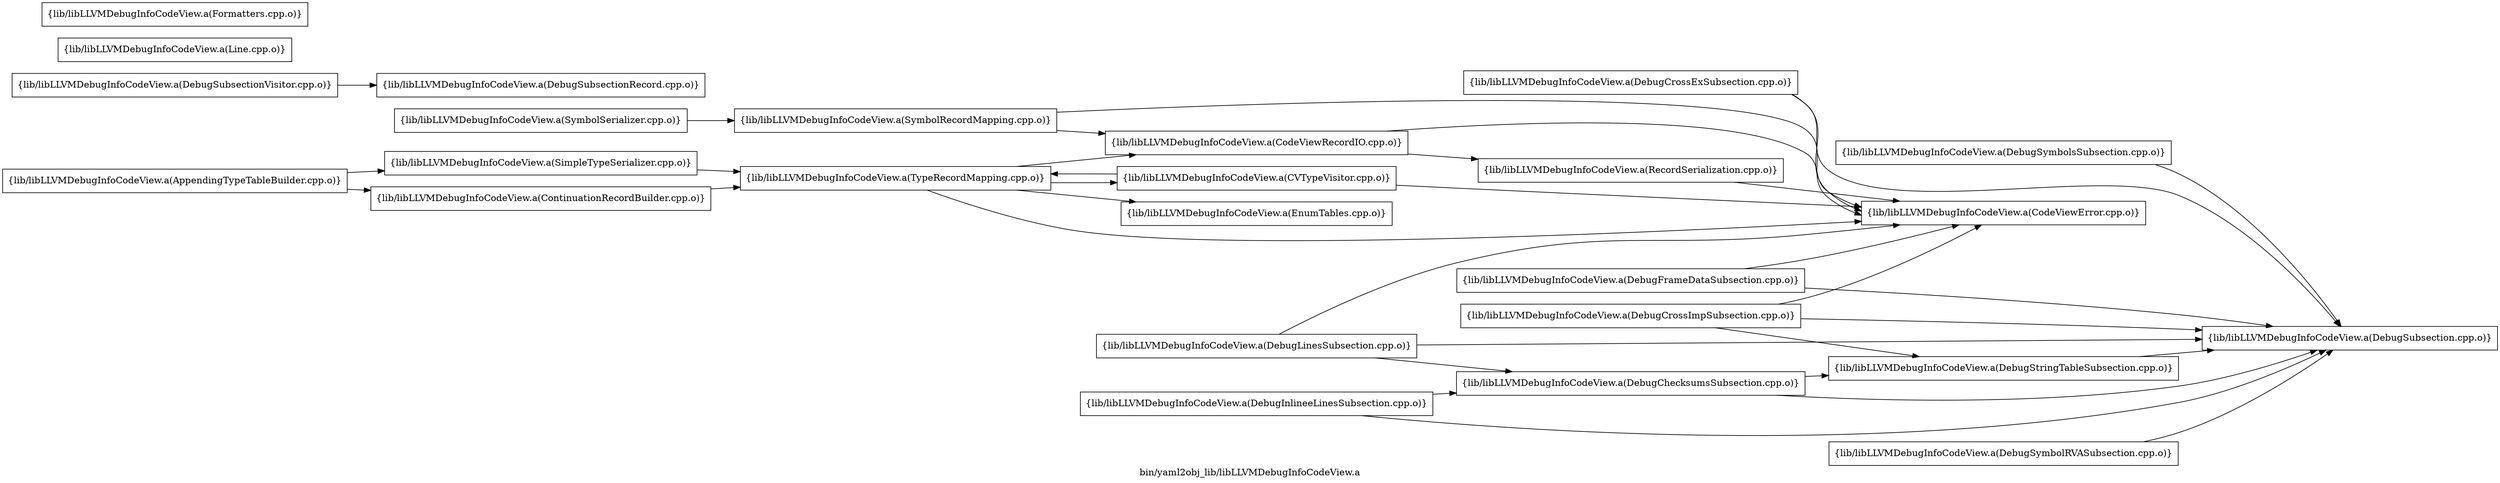 digraph "bin/yaml2obj_lib/libLLVMDebugInfoCodeView.a" {
	label="bin/yaml2obj_lib/libLLVMDebugInfoCodeView.a";
	rankdir=LR;

	Node0x55f986713608 [shape=record,shape=box,group=0,label="{lib/libLLVMDebugInfoCodeView.a(CodeViewError.cpp.o)}"];
	Node0x55f986714b98 [shape=record,shape=box,group=0,label="{lib/libLLVMDebugInfoCodeView.a(DebugChecksumsSubsection.cpp.o)}"];
	Node0x55f986714b98 -> Node0x55f9867176b8;
	Node0x55f986714b98 -> Node0x55f986718fb8;
	Node0x55f986716858 [shape=record,shape=box,group=0,label="{lib/libLLVMDebugInfoCodeView.a(DebugCrossExSubsection.cpp.o)}"];
	Node0x55f986716858 -> Node0x55f986713608;
	Node0x55f986716858 -> Node0x55f986718fb8;
	Node0x55f986716f88 [shape=record,shape=box,group=0,label="{lib/libLLVMDebugInfoCodeView.a(DebugCrossImpSubsection.cpp.o)}"];
	Node0x55f986716f88 -> Node0x55f986713608;
	Node0x55f986716f88 -> Node0x55f9867176b8;
	Node0x55f986716f88 -> Node0x55f986718fb8;
	Node0x55f986715fe8 [shape=record,shape=box,group=0,label="{lib/libLLVMDebugInfoCodeView.a(DebugFrameDataSubsection.cpp.o)}"];
	Node0x55f986715fe8 -> Node0x55f986713608;
	Node0x55f986715fe8 -> Node0x55f986718fb8;
	Node0x55f986717ac8 [shape=record,shape=box,group=0,label="{lib/libLLVMDebugInfoCodeView.a(DebugInlineeLinesSubsection.cpp.o)}"];
	Node0x55f986717ac8 -> Node0x55f986714b98;
	Node0x55f986717ac8 -> Node0x55f986718fb8;
	Node0x55f986718338 [shape=record,shape=box,group=0,label="{lib/libLLVMDebugInfoCodeView.a(DebugLinesSubsection.cpp.o)}"];
	Node0x55f986718338 -> Node0x55f986713608;
	Node0x55f986718338 -> Node0x55f986714b98;
	Node0x55f986718338 -> Node0x55f986718fb8;
	Node0x55f9867176b8 [shape=record,shape=box,group=0,label="{lib/libLLVMDebugInfoCodeView.a(DebugStringTableSubsection.cpp.o)}"];
	Node0x55f9867176b8 -> Node0x55f986718fb8;
	Node0x55f986718fb8 [shape=record,shape=box,group=0,label="{lib/libLLVMDebugInfoCodeView.a(DebugSubsection.cpp.o)}"];
	Node0x55f986714f58 [shape=record,shape=box,group=0,label="{lib/libLLVMDebugInfoCodeView.a(DebugSubsectionRecord.cpp.o)}"];
	Node0x55f986713518 [shape=record,shape=box,group=0,label="{lib/libLLVMDebugInfoCodeView.a(DebugSymbolRVASubsection.cpp.o)}"];
	Node0x55f986713518 -> Node0x55f986718fb8;
	Node0x55f986717ed8 [shape=record,shape=box,group=0,label="{lib/libLLVMDebugInfoCodeView.a(DebugSymbolsSubsection.cpp.o)}"];
	Node0x55f986717ed8 -> Node0x55f986718fb8;
	Node0x55f986716948 [shape=record,shape=box,group=0,label="{lib/libLLVMDebugInfoCodeView.a(Line.cpp.o)}"];
	Node0x55f986718108 [shape=record,shape=box,group=0,label="{lib/libLLVMDebugInfoCodeView.a(EnumTables.cpp.o)}"];
	Node0x55f986716538 [shape=record,shape=box,group=0,label="{lib/libLLVMDebugInfoCodeView.a(SymbolRecordMapping.cpp.o)}"];
	Node0x55f986716538 -> Node0x55f986713608;
	Node0x55f986716538 -> Node0x55f98671ab38;
	Node0x55f98671c348 [shape=record,shape=box,group=0,label="{lib/libLLVMDebugInfoCodeView.a(SymbolSerializer.cpp.o)}"];
	Node0x55f98671c348 -> Node0x55f986716538;
	Node0x55f98671b358 [shape=record,shape=box,group=0,label="{lib/libLLVMDebugInfoCodeView.a(AppendingTypeTableBuilder.cpp.o)}"];
	Node0x55f98671b358 -> Node0x55f986713dd8;
	Node0x55f98671b358 -> Node0x55f986716cb8;
	Node0x55f986713dd8 [shape=record,shape=box,group=0,label="{lib/libLLVMDebugInfoCodeView.a(ContinuationRecordBuilder.cpp.o)}"];
	Node0x55f986713dd8 -> Node0x55f98671cf78;
	Node0x55f986715818 [shape=record,shape=box,group=0,label="{lib/libLLVMDebugInfoCodeView.a(CVTypeVisitor.cpp.o)}"];
	Node0x55f986715818 -> Node0x55f986713608;
	Node0x55f986715818 -> Node0x55f98671cf78;
	Node0x55f986717168 [shape=record,shape=box,group=0,label="{lib/libLLVMDebugInfoCodeView.a(Formatters.cpp.o)}"];
	Node0x55f98671cf78 [shape=record,shape=box,group=0,label="{lib/libLLVMDebugInfoCodeView.a(TypeRecordMapping.cpp.o)}"];
	Node0x55f98671cf78 -> Node0x55f986713608;
	Node0x55f98671cf78 -> Node0x55f986715818;
	Node0x55f98671cf78 -> Node0x55f986718108;
	Node0x55f98671cf78 -> Node0x55f98671ab38;
	Node0x55f986716cb8 [shape=record,shape=box,group=0,label="{lib/libLLVMDebugInfoCodeView.a(SimpleTypeSerializer.cpp.o)}"];
	Node0x55f986716cb8 -> Node0x55f98671cf78;
	Node0x55f986714698 [shape=record,shape=box,group=0,label="{lib/libLLVMDebugInfoCodeView.a(DebugSubsectionVisitor.cpp.o)}"];
	Node0x55f986714698 -> Node0x55f986714f58;
	Node0x55f98671ab38 [shape=record,shape=box,group=0,label="{lib/libLLVMDebugInfoCodeView.a(CodeViewRecordIO.cpp.o)}"];
	Node0x55f98671ab38 -> Node0x55f986713608;
	Node0x55f98671ab38 -> Node0x55f986719eb8;
	Node0x55f986719eb8 [shape=record,shape=box,group=0,label="{lib/libLLVMDebugInfoCodeView.a(RecordSerialization.cpp.o)}"];
	Node0x55f986719eb8 -> Node0x55f986713608;
}
